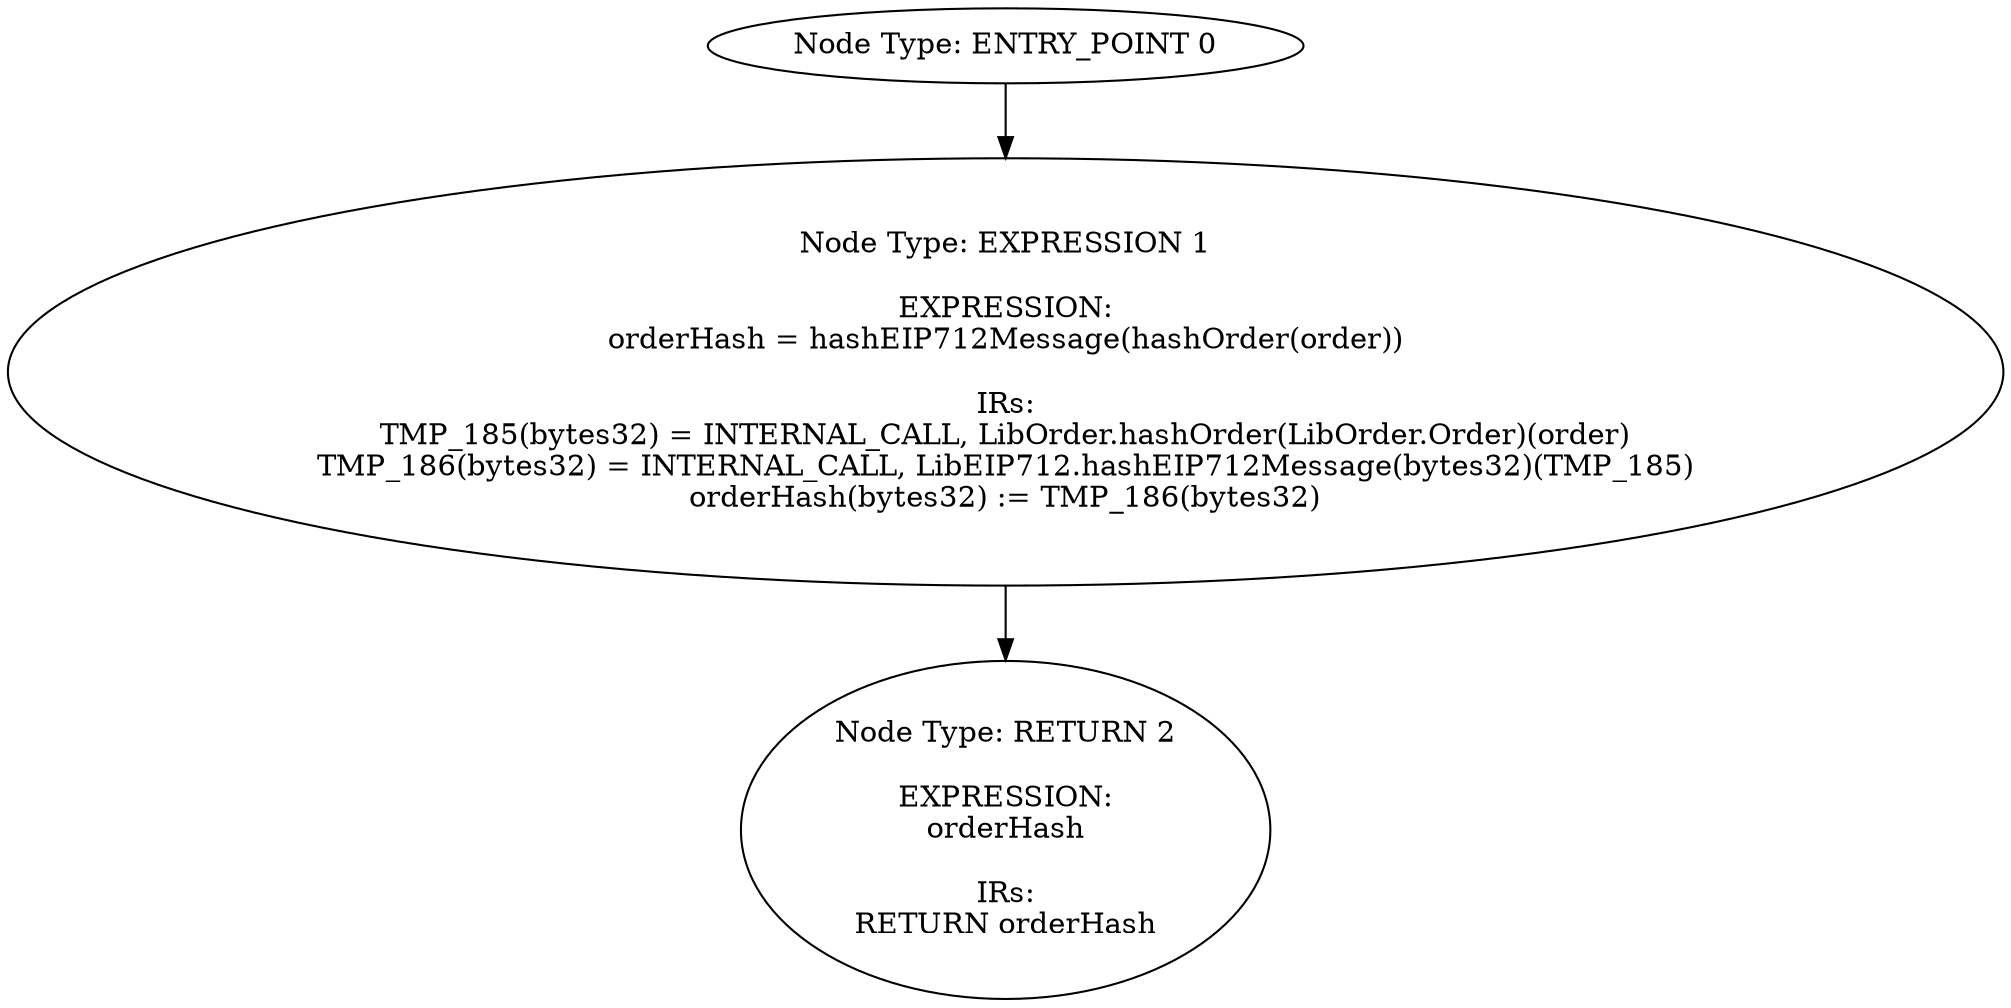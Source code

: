 digraph{
0[label="Node Type: ENTRY_POINT 0
"];
0->1;
1[label="Node Type: EXPRESSION 1

EXPRESSION:
orderHash = hashEIP712Message(hashOrder(order))

IRs:
TMP_185(bytes32) = INTERNAL_CALL, LibOrder.hashOrder(LibOrder.Order)(order)
TMP_186(bytes32) = INTERNAL_CALL, LibEIP712.hashEIP712Message(bytes32)(TMP_185)
orderHash(bytes32) := TMP_186(bytes32)"];
1->2;
2[label="Node Type: RETURN 2

EXPRESSION:
orderHash

IRs:
RETURN orderHash"];
}
